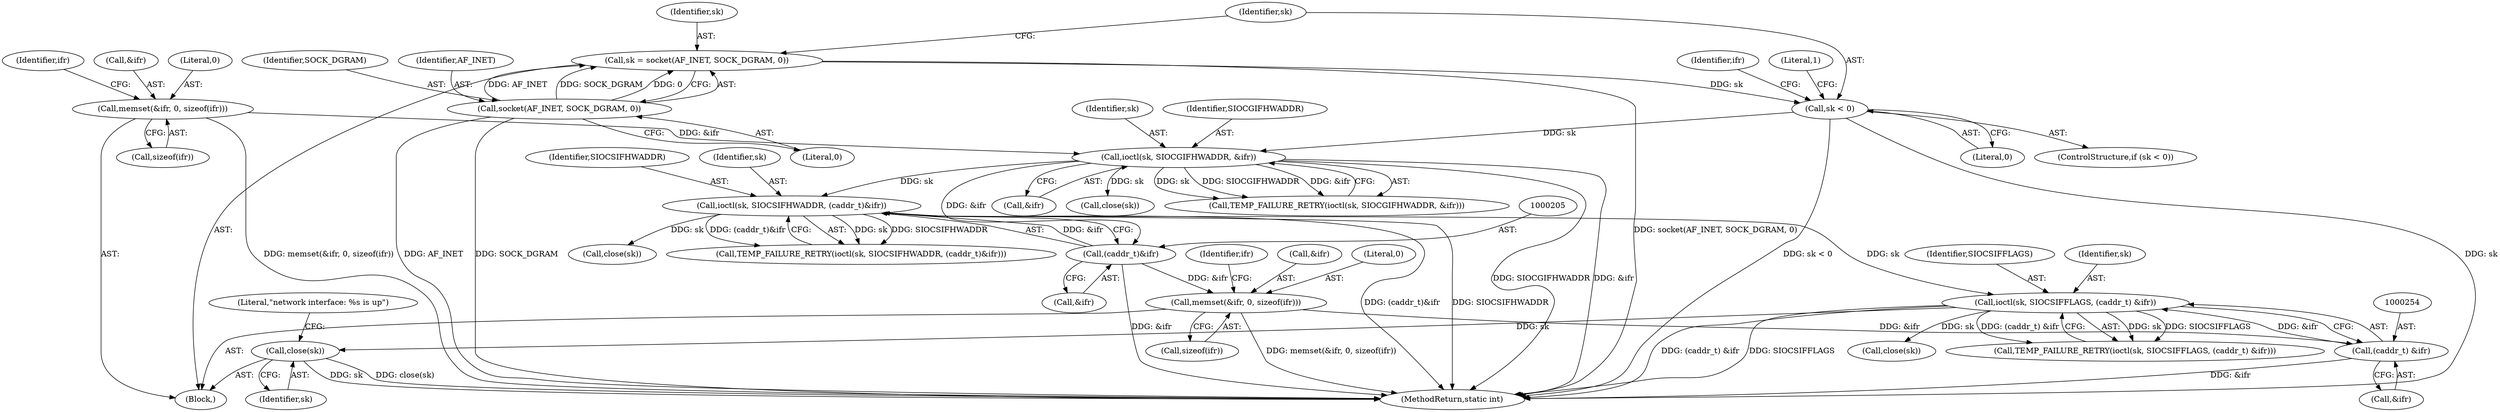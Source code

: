 digraph "0_Android_472271b153c5dc53c28beac55480a8d8434b2d5c_26@API" {
"1000271" [label="(Call,close(sk))"];
"1000250" [label="(Call,ioctl(sk, SIOCSIFFLAGS, (caddr_t) &ifr))"];
"1000201" [label="(Call,ioctl(sk, SIOCSIFHWADDR, (caddr_t)&ifr))"];
"1000138" [label="(Call,ioctl(sk, SIOCGIFHWADDR, &ifr))"];
"1000115" [label="(Call,sk < 0)"];
"1000108" [label="(Call,sk = socket(AF_INET, SOCK_DGRAM, 0))"];
"1000110" [label="(Call,socket(AF_INET, SOCK_DGRAM, 0))"];
"1000121" [label="(Call,memset(&ifr, 0, sizeof(ifr)))"];
"1000204" [label="(Call,(caddr_t)&ifr)"];
"1000253" [label="(Call,(caddr_t) &ifr)"];
"1000223" [label="(Call,memset(&ifr, 0, sizeof(ifr)))"];
"1000201" [label="(Call,ioctl(sk, SIOCSIFHWADDR, (caddr_t)&ifr))"];
"1000138" [label="(Call,ioctl(sk, SIOCGIFHWADDR, &ifr))"];
"1000274" [label="(Literal,\"network interface: %s is up\")"];
"1000227" [label="(Call,sizeof(ifr))"];
"1000110" [label="(Call,socket(AF_INET, SOCK_DGRAM, 0))"];
"1000112" [label="(Identifier,SOCK_DGRAM)"];
"1000117" [label="(Literal,0)"];
"1000249" [label="(Call,TEMP_FAILURE_RETRY(ioctl(sk, SIOCSIFFLAGS, (caddr_t) &ifr)))"];
"1000203" [label="(Identifier,SIOCSIFHWADDR)"];
"1000278" [label="(MethodReturn,static int)"];
"1000253" [label="(Call,(caddr_t) &ifr)"];
"1000109" [label="(Identifier,sk)"];
"1000122" [label="(Call,&ifr)"];
"1000271" [label="(Call,close(sk))"];
"1000139" [label="(Identifier,sk)"];
"1000218" [label="(Call,close(sk))"];
"1000120" [label="(Literal,1)"];
"1000113" [label="(Literal,0)"];
"1000224" [label="(Call,&ifr)"];
"1000226" [label="(Literal,0)"];
"1000108" [label="(Call,sk = socket(AF_INET, SOCK_DGRAM, 0))"];
"1000206" [label="(Call,&ifr)"];
"1000140" [label="(Identifier,SIOCGIFHWADDR)"];
"1000202" [label="(Identifier,sk)"];
"1000252" [label="(Identifier,SIOCSIFFLAGS)"];
"1000200" [label="(Call,TEMP_FAILURE_RETRY(ioctl(sk, SIOCSIFHWADDR, (caddr_t)&ifr)))"];
"1000125" [label="(Call,sizeof(ifr))"];
"1000104" [label="(Block,)"];
"1000272" [label="(Identifier,sk)"];
"1000204" [label="(Call,(caddr_t)&ifr)"];
"1000153" [label="(Call,close(sk))"];
"1000250" [label="(Call,ioctl(sk, SIOCSIFFLAGS, (caddr_t) &ifr))"];
"1000116" [label="(Identifier,sk)"];
"1000137" [label="(Call,TEMP_FAILURE_RETRY(ioctl(sk, SIOCGIFHWADDR, &ifr)))"];
"1000115" [label="(Call,sk < 0)"];
"1000141" [label="(Call,&ifr)"];
"1000231" [label="(Identifier,ifr)"];
"1000255" [label="(Call,&ifr)"];
"1000121" [label="(Call,memset(&ifr, 0, sizeof(ifr)))"];
"1000114" [label="(ControlStructure,if (sk < 0))"];
"1000266" [label="(Call,close(sk))"];
"1000123" [label="(Identifier,ifr)"];
"1000223" [label="(Call,memset(&ifr, 0, sizeof(ifr)))"];
"1000124" [label="(Literal,0)"];
"1000129" [label="(Identifier,ifr)"];
"1000251" [label="(Identifier,sk)"];
"1000111" [label="(Identifier,AF_INET)"];
"1000271" -> "1000104"  [label="AST: "];
"1000271" -> "1000272"  [label="CFG: "];
"1000272" -> "1000271"  [label="AST: "];
"1000274" -> "1000271"  [label="CFG: "];
"1000271" -> "1000278"  [label="DDG: sk"];
"1000271" -> "1000278"  [label="DDG: close(sk)"];
"1000250" -> "1000271"  [label="DDG: sk"];
"1000250" -> "1000249"  [label="AST: "];
"1000250" -> "1000253"  [label="CFG: "];
"1000251" -> "1000250"  [label="AST: "];
"1000252" -> "1000250"  [label="AST: "];
"1000253" -> "1000250"  [label="AST: "];
"1000249" -> "1000250"  [label="CFG: "];
"1000250" -> "1000278"  [label="DDG: (caddr_t) &ifr"];
"1000250" -> "1000278"  [label="DDG: SIOCSIFFLAGS"];
"1000250" -> "1000249"  [label="DDG: sk"];
"1000250" -> "1000249"  [label="DDG: SIOCSIFFLAGS"];
"1000250" -> "1000249"  [label="DDG: (caddr_t) &ifr"];
"1000201" -> "1000250"  [label="DDG: sk"];
"1000253" -> "1000250"  [label="DDG: &ifr"];
"1000250" -> "1000266"  [label="DDG: sk"];
"1000201" -> "1000200"  [label="AST: "];
"1000201" -> "1000204"  [label="CFG: "];
"1000202" -> "1000201"  [label="AST: "];
"1000203" -> "1000201"  [label="AST: "];
"1000204" -> "1000201"  [label="AST: "];
"1000200" -> "1000201"  [label="CFG: "];
"1000201" -> "1000278"  [label="DDG: SIOCSIFHWADDR"];
"1000201" -> "1000278"  [label="DDG: (caddr_t)&ifr"];
"1000201" -> "1000200"  [label="DDG: sk"];
"1000201" -> "1000200"  [label="DDG: SIOCSIFHWADDR"];
"1000201" -> "1000200"  [label="DDG: (caddr_t)&ifr"];
"1000138" -> "1000201"  [label="DDG: sk"];
"1000204" -> "1000201"  [label="DDG: &ifr"];
"1000201" -> "1000218"  [label="DDG: sk"];
"1000138" -> "1000137"  [label="AST: "];
"1000138" -> "1000141"  [label="CFG: "];
"1000139" -> "1000138"  [label="AST: "];
"1000140" -> "1000138"  [label="AST: "];
"1000141" -> "1000138"  [label="AST: "];
"1000137" -> "1000138"  [label="CFG: "];
"1000138" -> "1000278"  [label="DDG: &ifr"];
"1000138" -> "1000278"  [label="DDG: SIOCGIFHWADDR"];
"1000138" -> "1000137"  [label="DDG: sk"];
"1000138" -> "1000137"  [label="DDG: SIOCGIFHWADDR"];
"1000138" -> "1000137"  [label="DDG: &ifr"];
"1000115" -> "1000138"  [label="DDG: sk"];
"1000121" -> "1000138"  [label="DDG: &ifr"];
"1000138" -> "1000153"  [label="DDG: sk"];
"1000138" -> "1000204"  [label="DDG: &ifr"];
"1000115" -> "1000114"  [label="AST: "];
"1000115" -> "1000117"  [label="CFG: "];
"1000116" -> "1000115"  [label="AST: "];
"1000117" -> "1000115"  [label="AST: "];
"1000120" -> "1000115"  [label="CFG: "];
"1000123" -> "1000115"  [label="CFG: "];
"1000115" -> "1000278"  [label="DDG: sk < 0"];
"1000115" -> "1000278"  [label="DDG: sk"];
"1000108" -> "1000115"  [label="DDG: sk"];
"1000108" -> "1000104"  [label="AST: "];
"1000108" -> "1000110"  [label="CFG: "];
"1000109" -> "1000108"  [label="AST: "];
"1000110" -> "1000108"  [label="AST: "];
"1000116" -> "1000108"  [label="CFG: "];
"1000108" -> "1000278"  [label="DDG: socket(AF_INET, SOCK_DGRAM, 0)"];
"1000110" -> "1000108"  [label="DDG: AF_INET"];
"1000110" -> "1000108"  [label="DDG: SOCK_DGRAM"];
"1000110" -> "1000108"  [label="DDG: 0"];
"1000110" -> "1000113"  [label="CFG: "];
"1000111" -> "1000110"  [label="AST: "];
"1000112" -> "1000110"  [label="AST: "];
"1000113" -> "1000110"  [label="AST: "];
"1000110" -> "1000278"  [label="DDG: SOCK_DGRAM"];
"1000110" -> "1000278"  [label="DDG: AF_INET"];
"1000121" -> "1000104"  [label="AST: "];
"1000121" -> "1000125"  [label="CFG: "];
"1000122" -> "1000121"  [label="AST: "];
"1000124" -> "1000121"  [label="AST: "];
"1000125" -> "1000121"  [label="AST: "];
"1000129" -> "1000121"  [label="CFG: "];
"1000121" -> "1000278"  [label="DDG: memset(&ifr, 0, sizeof(ifr))"];
"1000204" -> "1000206"  [label="CFG: "];
"1000205" -> "1000204"  [label="AST: "];
"1000206" -> "1000204"  [label="AST: "];
"1000204" -> "1000278"  [label="DDG: &ifr"];
"1000204" -> "1000223"  [label="DDG: &ifr"];
"1000253" -> "1000255"  [label="CFG: "];
"1000254" -> "1000253"  [label="AST: "];
"1000255" -> "1000253"  [label="AST: "];
"1000253" -> "1000278"  [label="DDG: &ifr"];
"1000223" -> "1000253"  [label="DDG: &ifr"];
"1000223" -> "1000104"  [label="AST: "];
"1000223" -> "1000227"  [label="CFG: "];
"1000224" -> "1000223"  [label="AST: "];
"1000226" -> "1000223"  [label="AST: "];
"1000227" -> "1000223"  [label="AST: "];
"1000231" -> "1000223"  [label="CFG: "];
"1000223" -> "1000278"  [label="DDG: memset(&ifr, 0, sizeof(ifr))"];
}
